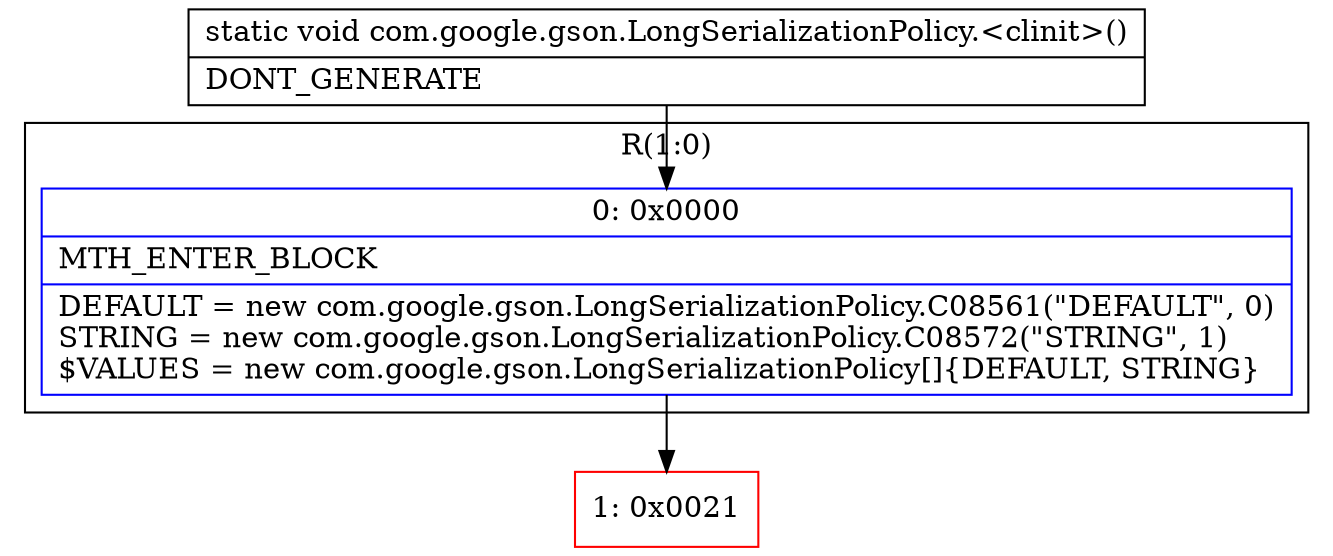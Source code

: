 digraph "CFG forcom.google.gson.LongSerializationPolicy.\<clinit\>()V" {
subgraph cluster_Region_245184530 {
label = "R(1:0)";
node [shape=record,color=blue];
Node_0 [shape=record,label="{0\:\ 0x0000|MTH_ENTER_BLOCK\l|DEFAULT = new com.google.gson.LongSerializationPolicy.C08561(\"DEFAULT\", 0)\lSTRING = new com.google.gson.LongSerializationPolicy.C08572(\"STRING\", 1)\l$VALUES = new com.google.gson.LongSerializationPolicy[]\{DEFAULT, STRING\}\l}"];
}
Node_1 [shape=record,color=red,label="{1\:\ 0x0021}"];
MethodNode[shape=record,label="{static void com.google.gson.LongSerializationPolicy.\<clinit\>()  | DONT_GENERATE\l}"];
MethodNode -> Node_0;
Node_0 -> Node_1;
}

